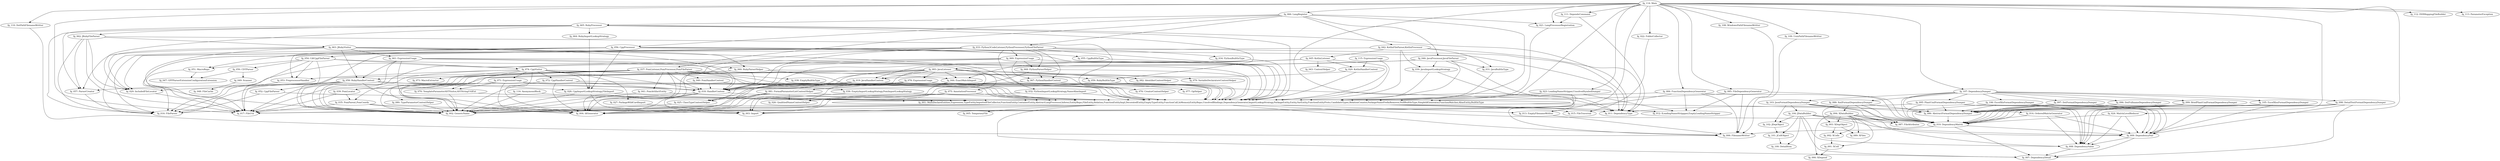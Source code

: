 digraph G { 
"fg_001: MultiDeclareEntities,Expression,TypeEntity,ImportedFileCollector,FunctionEntity,ContainerEntity,AbstractLangProcessor,Inferer,EntityRepo,FileEntity,Relation,FunctionEntityImpl,DecoratedEntity,EmptyTypeEntity,FunctionCall,InMemoryEntityRepo,UnsolvedBindings,DependencyGenerator,ImportLookupStrategy,PackageEntity,Entity,VarEntity,FunctionEntityProto,CandidateTypes,RelationCounter,PackageNamePrefixRemover,NullBuiltInType,SimpleIdGenerator,FunctionMatcher,AliasEntity,BuiltInType" -> "fg_004: IdGenerator"; 
"fg_001: MultiDeclareEntities,Expression,TypeEntity,ImportedFileCollector,FunctionEntity,ContainerEntity,AbstractLangProcessor,Inferer,EntityRepo,FileEntity,Relation,FunctionEntityImpl,DecoratedEntity,EmptyTypeEntity,FunctionCall,InMemoryEntityRepo,UnsolvedBindings,DependencyGenerator,ImportLookupStrategy,PackageEntity,Entity,VarEntity,FunctionEntityProto,CandidateTypes,RelationCounter,PackageNamePrefixRemover,NullBuiltInType,SimpleIdGenerator,FunctionMatcher,AliasEntity,BuiltInType" -> "fg_010: DependencyMatrix"; 
"fg_001: MultiDeclareEntities,Expression,TypeEntity,ImportedFileCollector,FunctionEntity,ContainerEntity,AbstractLangProcessor,Inferer,EntityRepo,FileEntity,Relation,FunctionEntityImpl,DecoratedEntity,EmptyTypeEntity,FunctionCall,InMemoryEntityRepo,UnsolvedBindings,DependencyGenerator,ImportLookupStrategy,PackageEntity,Entity,VarEntity,FunctionEntityProto,CandidateTypes,RelationCounter,PackageNamePrefixRemover,NullBuiltInType,SimpleIdGenerator,FunctionMatcher,AliasEntity,BuiltInType" -> "fg_011: DependencyType"; 
"fg_001: MultiDeclareEntities,Expression,TypeEntity,ImportedFileCollector,FunctionEntity,ContainerEntity,AbstractLangProcessor,Inferer,EntityRepo,FileEntity,Relation,FunctionEntityImpl,DecoratedEntity,EmptyTypeEntity,FunctionCall,InMemoryEntityRepo,UnsolvedBindings,DependencyGenerator,ImportLookupStrategy,PackageEntity,Entity,VarEntity,FunctionEntityProto,CandidateTypes,RelationCounter,PackageNamePrefixRemover,NullBuiltInType,SimpleIdGenerator,FunctionMatcher,AliasEntity,BuiltInType" -> "fg_016: FileParser"; 
"fg_001: MultiDeclareEntities,Expression,TypeEntity,ImportedFileCollector,FunctionEntity,ContainerEntity,AbstractLangProcessor,Inferer,EntityRepo,FileEntity,Relation,FunctionEntityImpl,DecoratedEntity,EmptyTypeEntity,FunctionCall,InMemoryEntityRepo,UnsolvedBindings,DependencyGenerator,ImportLookupStrategy,PackageEntity,Entity,VarEntity,FunctionEntityProto,CandidateTypes,RelationCounter,PackageNamePrefixRemover,NullBuiltInType,SimpleIdGenerator,FunctionMatcher,AliasEntity,BuiltInType" -> "fg_005: TemporaryFile"; 
"fg_001: MultiDeclareEntities,Expression,TypeEntity,ImportedFileCollector,FunctionEntity,ContainerEntity,AbstractLangProcessor,Inferer,EntityRepo,FileEntity,Relation,FunctionEntityImpl,DecoratedEntity,EmptyTypeEntity,FunctionCall,InMemoryEntityRepo,UnsolvedBindings,DependencyGenerator,ImportLookupStrategy,PackageEntity,Entity,VarEntity,FunctionEntityProto,CandidateTypes,RelationCounter,PackageNamePrefixRemover,NullBuiltInType,SimpleIdGenerator,FunctionMatcher,AliasEntity,BuiltInType" -> "fg_014: OrderedMatrixGenerator"; 
"fg_001: MultiDeclareEntities,Expression,TypeEntity,ImportedFileCollector,FunctionEntity,ContainerEntity,AbstractLangProcessor,Inferer,EntityRepo,FileEntity,Relation,FunctionEntityImpl,DecoratedEntity,EmptyTypeEntity,FunctionCall,InMemoryEntityRepo,UnsolvedBindings,DependencyGenerator,ImportLookupStrategy,PackageEntity,Entity,VarEntity,FunctionEntityProto,CandidateTypes,RelationCounter,PackageNamePrefixRemover,NullBuiltInType,SimpleIdGenerator,FunctionMatcher,AliasEntity,BuiltInType" -> "fg_012: ILeadingNameStrippper,EmptyLeadingNameStripper"; 
"fg_001: MultiDeclareEntities,Expression,TypeEntity,ImportedFileCollector,FunctionEntity,ContainerEntity,AbstractLangProcessor,Inferer,EntityRepo,FileEntity,Relation,FunctionEntityImpl,DecoratedEntity,EmptyTypeEntity,FunctionCall,InMemoryEntityRepo,UnsolvedBindings,DependencyGenerator,ImportLookupStrategy,PackageEntity,Entity,VarEntity,FunctionEntityProto,CandidateTypes,RelationCounter,PackageNamePrefixRemover,NullBuiltInType,SimpleIdGenerator,FunctionMatcher,AliasEntity,BuiltInType" -> "fg_002: GenericName"; 
"fg_001: MultiDeclareEntities,Expression,TypeEntity,ImportedFileCollector,FunctionEntity,ContainerEntity,AbstractLangProcessor,Inferer,EntityRepo,FileEntity,Relation,FunctionEntityImpl,DecoratedEntity,EmptyTypeEntity,FunctionCall,InMemoryEntityRepo,UnsolvedBindings,DependencyGenerator,ImportLookupStrategy,PackageEntity,Entity,VarEntity,FunctionEntityProto,CandidateTypes,RelationCounter,PackageNamePrefixRemover,NullBuiltInType,SimpleIdGenerator,FunctionMatcher,AliasEntity,BuiltInType" -> "fg_007: DependencyDetail"; 
"fg_001: MultiDeclareEntities,Expression,TypeEntity,ImportedFileCollector,FunctionEntity,ContainerEntity,AbstractLangProcessor,Inferer,EntityRepo,FileEntity,Relation,FunctionEntityImpl,DecoratedEntity,EmptyTypeEntity,FunctionCall,InMemoryEntityRepo,UnsolvedBindings,DependencyGenerator,ImportLookupStrategy,PackageEntity,Entity,VarEntity,FunctionEntityProto,CandidateTypes,RelationCounter,PackageNamePrefixRemover,NullBuiltInType,SimpleIdGenerator,FunctionMatcher,AliasEntity,BuiltInType" -> "fg_003: Import"; 
"fg_001: MultiDeclareEntities,Expression,TypeEntity,ImportedFileCollector,FunctionEntity,ContainerEntity,AbstractLangProcessor,Inferer,EntityRepo,FileEntity,Relation,FunctionEntityImpl,DecoratedEntity,EmptyTypeEntity,FunctionCall,InMemoryEntityRepo,UnsolvedBindings,DependencyGenerator,ImportLookupStrategy,PackageEntity,Entity,VarEntity,FunctionEntityProto,CandidateTypes,RelationCounter,PackageNamePrefixRemover,NullBuiltInType,SimpleIdGenerator,FunctionMatcher,AliasEntity,BuiltInType" -> "fg_013: EmptyFilenameWritter"; 
"fg_001: MultiDeclareEntities,Expression,TypeEntity,ImportedFileCollector,FunctionEntity,ContainerEntity,AbstractLangProcessor,Inferer,EntityRepo,FileEntity,Relation,FunctionEntityImpl,DecoratedEntity,EmptyTypeEntity,FunctionCall,InMemoryEntityRepo,UnsolvedBindings,DependencyGenerator,ImportLookupStrategy,PackageEntity,Entity,VarEntity,FunctionEntityProto,CandidateTypes,RelationCounter,PackageNamePrefixRemover,NullBuiltInType,SimpleIdGenerator,FunctionMatcher,AliasEntity,BuiltInType" -> "fg_015: FileTraversal"; 
"fg_001: MultiDeclareEntities,Expression,TypeEntity,ImportedFileCollector,FunctionEntity,ContainerEntity,AbstractLangProcessor,Inferer,EntityRepo,FileEntity,Relation,FunctionEntityImpl,DecoratedEntity,EmptyTypeEntity,FunctionCall,InMemoryEntityRepo,UnsolvedBindings,DependencyGenerator,ImportLookupStrategy,PackageEntity,Entity,VarEntity,FunctionEntityProto,CandidateTypes,RelationCounter,PackageNamePrefixRemover,NullBuiltInType,SimpleIdGenerator,FunctionMatcher,AliasEntity,BuiltInType" -> "fg_017: FileUtil"; 
"fg_001: MultiDeclareEntities,Expression,TypeEntity,ImportedFileCollector,FunctionEntity,ContainerEntity,AbstractLangProcessor,Inferer,EntityRepo,FileEntity,Relation,FunctionEntityImpl,DecoratedEntity,EmptyTypeEntity,FunctionCall,InMemoryEntityRepo,UnsolvedBindings,DependencyGenerator,ImportLookupStrategy,PackageEntity,Entity,VarEntity,FunctionEntityProto,CandidateTypes,RelationCounter,PackageNamePrefixRemover,NullBuiltInType,SimpleIdGenerator,FunctionMatcher,AliasEntity,BuiltInType" -> "fg_006: FilenameWritter"; 
"fg_008: DependencyValue" -> "fg_007: DependencyDetail"; 
"fg_009: DependencyPair" -> "fg_008: DependencyValue"; 
"fg_009: DependencyPair" -> "fg_007: DependencyDetail"; 
"fg_010: DependencyMatrix" -> "fg_006: FilenameWritter"; 
"fg_010: DependencyMatrix" -> "fg_009: DependencyPair"; 
"fg_010: DependencyMatrix" -> "fg_007: DependencyDetail"; 
"fg_013: EmptyFilenameWritter" -> "fg_006: FilenameWritter"; 
"fg_014: OrderedMatrixGenerator" -> "fg_010: DependencyMatrix"; 
"fg_014: OrderedMatrixGenerator" -> "fg_009: DependencyPair"; 
"fg_014: OrderedMatrixGenerator" -> "fg_008: DependencyValue"; 
"fg_018: HandlerContext" -> "fg_001: MultiDeclareEntities,Expression,TypeEntity,ImportedFileCollector,FunctionEntity,ContainerEntity,AbstractLangProcessor,Inferer,EntityRepo,FileEntity,Relation,FunctionEntityImpl,DecoratedEntity,EmptyTypeEntity,FunctionCall,InMemoryEntityRepo,UnsolvedBindings,DependencyGenerator,ImportLookupStrategy,PackageEntity,Entity,VarEntity,FunctionEntityProto,CandidateTypes,RelationCounter,PackageNamePrefixRemover,NullBuiltInType,SimpleIdGenerator,FunctionMatcher,AliasEntity,BuiltInType"; 
"fg_018: HandlerContext" -> "fg_004: IdGenerator"; 
"fg_018: HandlerContext" -> "fg_002: GenericName"; 
"fg_018: HandlerContext" -> "fg_003: Import"; 
"fg_019: JavaHandlerContext" -> "fg_001: MultiDeclareEntities,Expression,TypeEntity,ImportedFileCollector,FunctionEntity,ContainerEntity,AbstractLangProcessor,Inferer,EntityRepo,FileEntity,Relation,FunctionEntityImpl,DecoratedEntity,EmptyTypeEntity,FunctionCall,InMemoryEntityRepo,UnsolvedBindings,DependencyGenerator,ImportLookupStrategy,PackageEntity,Entity,VarEntity,FunctionEntityProto,CandidateTypes,RelationCounter,PackageNamePrefixRemover,NullBuiltInType,SimpleIdGenerator,FunctionMatcher,AliasEntity,BuiltInType"; 
"fg_019: JavaHandlerContext" -> "fg_004: IdGenerator"; 
"fg_019: JavaHandlerContext" -> "fg_018: HandlerContext"; 
"fg_020: KotlinHandlerContext" -> "fg_001: MultiDeclareEntities,Expression,TypeEntity,ImportedFileCollector,FunctionEntity,ContainerEntity,AbstractLangProcessor,Inferer,EntityRepo,FileEntity,Relation,FunctionEntityImpl,DecoratedEntity,EmptyTypeEntity,FunctionCall,InMemoryEntityRepo,UnsolvedBindings,DependencyGenerator,ImportLookupStrategy,PackageEntity,Entity,VarEntity,FunctionEntityProto,CandidateTypes,RelationCounter,PackageNamePrefixRemover,NullBuiltInType,SimpleIdGenerator,FunctionMatcher,AliasEntity,BuiltInType"; 
"fg_020: KotlinHandlerContext" -> "fg_019: JavaHandlerContext"; 
"fg_021: LangProcessorRegistration" -> "fg_001: MultiDeclareEntities,Expression,TypeEntity,ImportedFileCollector,FunctionEntity,ContainerEntity,AbstractLangProcessor,Inferer,EntityRepo,FileEntity,Relation,FunctionEntityImpl,DecoratedEntity,EmptyTypeEntity,FunctionCall,InMemoryEntityRepo,UnsolvedBindings,DependencyGenerator,ImportLookupStrategy,PackageEntity,Entity,VarEntity,FunctionEntityProto,CandidateTypes,RelationCounter,PackageNamePrefixRemover,NullBuiltInType,SimpleIdGenerator,FunctionMatcher,AliasEntity,BuiltInType"; 
"fg_022: FolderCollector" -> "fg_015: FileTraversal"; 
"fg_023: LeadingNameStripper,UnsolvedSymbolDumper" -> "fg_001: MultiDeclareEntities,Expression,TypeEntity,ImportedFileCollector,FunctionEntity,ContainerEntity,AbstractLangProcessor,Inferer,EntityRepo,FileEntity,Relation,FunctionEntityImpl,DecoratedEntity,EmptyTypeEntity,FunctionCall,InMemoryEntityRepo,UnsolvedBindings,DependencyGenerator,ImportLookupStrategy,PackageEntity,Entity,VarEntity,FunctionEntityProto,CandidateTypes,RelationCounter,PackageNamePrefixRemover,NullBuiltInType,SimpleIdGenerator,FunctionMatcher,AliasEntity,BuiltInType"; 
"fg_023: LeadingNameStripper,UnsolvedSymbolDumper" -> "fg_017: FileUtil"; 
"fg_023: LeadingNameStripper,UnsolvedSymbolDumper" -> "fg_012: ILeadingNameStrippper,EmptyLeadingNameStripper"; 
"fg_024: MatrixLevelReducer" -> "fg_010: DependencyMatrix"; 
"fg_024: MatrixLevelReducer" -> "fg_009: DependencyPair"; 
"fg_024: MatrixLevelReducer" -> "fg_008: DependencyValue"; 
"fg_025: ClassTypeContextHelper" -> "fg_002: GenericName"; 
"fg_027: PackageWildCardImport" -> "fg_003: Import"; 
"fg_028: CppImportLookupStrategy,FileImport" -> "fg_001: MultiDeclareEntities,Expression,TypeEntity,ImportedFileCollector,FunctionEntity,ContainerEntity,AbstractLangProcessor,Inferer,EntityRepo,FileEntity,Relation,FunctionEntityImpl,DecoratedEntity,EmptyTypeEntity,FunctionCall,InMemoryEntityRepo,UnsolvedBindings,DependencyGenerator,ImportLookupStrategy,PackageEntity,Entity,VarEntity,FunctionEntityProto,CandidateTypes,RelationCounter,PackageNamePrefixRemover,NullBuiltInType,SimpleIdGenerator,FunctionMatcher,AliasEntity,BuiltInType"; 
"fg_028: CppImportLookupStrategy,FileImport" -> "fg_002: GenericName"; 
"fg_028: CppImportLookupStrategy,FileImport" -> "fg_003: Import"; 
"fg_029: IncludedFileLocator" -> "fg_017: FileUtil"; 
"fg_030: JavaImportLookupStrategy" -> "fg_001: MultiDeclareEntities,Expression,TypeEntity,ImportedFileCollector,FunctionEntity,ContainerEntity,AbstractLangProcessor,Inferer,EntityRepo,FileEntity,Relation,FunctionEntityImpl,DecoratedEntity,EmptyTypeEntity,FunctionCall,InMemoryEntityRepo,UnsolvedBindings,DependencyGenerator,ImportLookupStrategy,PackageEntity,Entity,VarEntity,FunctionEntityProto,CandidateTypes,RelationCounter,PackageNamePrefixRemover,NullBuiltInType,SimpleIdGenerator,FunctionMatcher,AliasEntity,BuiltInType"; 
"fg_030: JavaImportLookupStrategy" -> "fg_003: Import"; 
"fg_031: JavaBuiltInType" -> "fg_001: MultiDeclareEntities,Expression,TypeEntity,ImportedFileCollector,FunctionEntity,ContainerEntity,AbstractLangProcessor,Inferer,EntityRepo,FileEntity,Relation,FunctionEntityImpl,DecoratedEntity,EmptyTypeEntity,FunctionCall,InMemoryEntityRepo,UnsolvedBindings,DependencyGenerator,ImportLookupStrategy,PackageEntity,Entity,VarEntity,FunctionEntityProto,CandidateTypes,RelationCounter,PackageNamePrefixRemover,NullBuiltInType,SimpleIdGenerator,FunctionMatcher,AliasEntity,BuiltInType"; 
"fg_032: PythonImportLookupStrategy,NameAliasImport" -> "fg_001: MultiDeclareEntities,Expression,TypeEntity,ImportedFileCollector,FunctionEntity,ContainerEntity,AbstractLangProcessor,Inferer,EntityRepo,FileEntity,Relation,FunctionEntityImpl,DecoratedEntity,EmptyTypeEntity,FunctionCall,InMemoryEntityRepo,UnsolvedBindings,DependencyGenerator,ImportLookupStrategy,PackageEntity,Entity,VarEntity,FunctionEntityProto,CandidateTypes,RelationCounter,PackageNamePrefixRemover,NullBuiltInType,SimpleIdGenerator,FunctionMatcher,AliasEntity,BuiltInType"; 
"fg_032: PythonImportLookupStrategy,NameAliasImport" -> "fg_003: Import"; 
"fg_033: Python3CodeListener,PythonProcessor,PythonFileParser" -> "fg_068: PythonParserHelper"; 
"fg_033: Python3CodeListener,PythonProcessor,PythonFileParser" -> "fg_004: IdGenerator"; 
"fg_033: Python3CodeListener,PythonProcessor,PythonFileParser" -> "fg_034: PythonBuiltInType"; 
"fg_033: Python3CodeListener,PythonProcessor,PythonFileParser" -> "fg_069: ExpressionUsage"; 
"fg_033: Python3CodeListener,PythonProcessor,PythonFileParser" -> "fg_011: DependencyType"; 
"fg_033: Python3CodeListener,PythonProcessor,PythonFileParser" -> "fg_029: IncludedFileLocator"; 
"fg_033: Python3CodeListener,PythonProcessor,PythonFileParser" -> "fg_016: FileParser"; 
"fg_033: Python3CodeListener,PythonProcessor,PythonFileParser" -> "fg_002: GenericName"; 
"fg_033: Python3CodeListener,PythonProcessor,PythonFileParser" -> "fg_032: PythonImportLookupStrategy,NameAliasImport"; 
"fg_033: Python3CodeListener,PythonProcessor,PythonFileParser" -> "fg_001: MultiDeclareEntities,Expression,TypeEntity,ImportedFileCollector,FunctionEntity,ContainerEntity,AbstractLangProcessor,Inferer,EntityRepo,FileEntity,Relation,FunctionEntityImpl,DecoratedEntity,EmptyTypeEntity,FunctionCall,InMemoryEntityRepo,UnsolvedBindings,DependencyGenerator,ImportLookupStrategy,PackageEntity,Entity,VarEntity,FunctionEntityProto,CandidateTypes,RelationCounter,PackageNamePrefixRemover,NullBuiltInType,SimpleIdGenerator,FunctionMatcher,AliasEntity,BuiltInType"; 
"fg_033: Python3CodeListener,PythonProcessor,PythonFileParser" -> "fg_018: HandlerContext"; 
"fg_033: Python3CodeListener,PythonProcessor,PythonFileParser" -> "fg_017: FileUtil"; 
"fg_033: Python3CodeListener,PythonProcessor,PythonFileParser" -> "fg_067: PythonHandlerContext"; 
"fg_034: PythonBuiltInType" -> "fg_001: MultiDeclareEntities,Expression,TypeEntity,ImportedFileCollector,FunctionEntity,ContainerEntity,AbstractLangProcessor,Inferer,EntityRepo,FileEntity,Relation,FunctionEntityImpl,DecoratedEntity,EmptyTypeEntity,FunctionCall,InMemoryEntityRepo,UnsolvedBindings,DependencyGenerator,ImportLookupStrategy,PackageEntity,Entity,VarEntity,FunctionEntityProto,CandidateTypes,RelationCounter,PackageNamePrefixRemover,NullBuiltInType,SimpleIdGenerator,FunctionMatcher,AliasEntity,BuiltInType"; 
"fg_035: PomParent,PomCoords" -> "fg_017: FileUtil"; 
"fg_035: PomParent,PomCoords" -> "fg_002: GenericName"; 
"fg_035: PomParent,PomCoords" -> "fg_003: Import"; 
"fg_036: EmptyImportLookupStategy,PomImportLookupStategy" -> "fg_001: MultiDeclareEntities,Expression,TypeEntity,ImportedFileCollector,FunctionEntity,ContainerEntity,AbstractLangProcessor,Inferer,EntityRepo,FileEntity,Relation,FunctionEntityImpl,DecoratedEntity,EmptyTypeEntity,FunctionCall,InMemoryEntityRepo,UnsolvedBindings,DependencyGenerator,ImportLookupStrategy,PackageEntity,Entity,VarEntity,FunctionEntityProto,CandidateTypes,RelationCounter,PackageNamePrefixRemover,NullBuiltInType,SimpleIdGenerator,FunctionMatcher,AliasEntity,BuiltInType"; 
"fg_036: EmptyImportLookupStategy,PomImportLookupStategy" -> "fg_003: Import"; 
"fg_037: PomListener,PomProcessor,PomFileParser" -> "fg_004: IdGenerator"; 
"fg_037: PomListener,PomProcessor,PomFileParser" -> "fg_011: DependencyType"; 
"fg_037: PomListener,PomProcessor,PomFileParser" -> "fg_041: PomArtifactEntity"; 
"fg_037: PomListener,PomProcessor,PomFileParser" -> "fg_016: FileParser"; 
"fg_037: PomListener,PomProcessor,PomFileParser" -> "fg_035: PomParent,PomCoords"; 
"fg_037: PomListener,PomProcessor,PomFileParser" -> "fg_039: PomLocator"; 
"fg_037: PomListener,PomProcessor,PomFileParser" -> "fg_002: GenericName"; 
"fg_037: PomListener,PomProcessor,PomFileParser" -> "fg_001: MultiDeclareEntities,Expression,TypeEntity,ImportedFileCollector,FunctionEntity,ContainerEntity,AbstractLangProcessor,Inferer,EntityRepo,FileEntity,Relation,FunctionEntityImpl,DecoratedEntity,EmptyTypeEntity,FunctionCall,InMemoryEntityRepo,UnsolvedBindings,DependencyGenerator,ImportLookupStrategy,PackageEntity,Entity,VarEntity,FunctionEntityProto,CandidateTypes,RelationCounter,PackageNamePrefixRemover,NullBuiltInType,SimpleIdGenerator,FunctionMatcher,AliasEntity,BuiltInType"; 
"fg_037: PomListener,PomProcessor,PomFileParser" -> "fg_040: PomHandlerContext"; 
"fg_037: PomListener,PomProcessor,PomFileParser" -> "fg_018: HandlerContext"; 
"fg_037: PomListener,PomProcessor,PomFileParser" -> "fg_017: FileUtil"; 
"fg_037: PomListener,PomProcessor,PomFileParser" -> "fg_038: EmptyBuiltInType"; 
"fg_037: PomListener,PomProcessor,PomFileParser" -> "fg_036: EmptyImportLookupStategy,PomImportLookupStategy"; 
"fg_038: EmptyBuiltInType" -> "fg_001: MultiDeclareEntities,Expression,TypeEntity,ImportedFileCollector,FunctionEntity,ContainerEntity,AbstractLangProcessor,Inferer,EntityRepo,FileEntity,Relation,FunctionEntityImpl,DecoratedEntity,EmptyTypeEntity,FunctionCall,InMemoryEntityRepo,UnsolvedBindings,DependencyGenerator,ImportLookupStrategy,PackageEntity,Entity,VarEntity,FunctionEntityProto,CandidateTypes,RelationCounter,PackageNamePrefixRemover,NullBuiltInType,SimpleIdGenerator,FunctionMatcher,AliasEntity,BuiltInType"; 
"fg_039: PomLocator" -> "fg_017: FileUtil"; 
"fg_039: PomLocator" -> "fg_035: PomParent,PomCoords"; 
"fg_040: PomHandlerContext" -> "fg_001: MultiDeclareEntities,Expression,TypeEntity,ImportedFileCollector,FunctionEntity,ContainerEntity,AbstractLangProcessor,Inferer,EntityRepo,FileEntity,Relation,FunctionEntityImpl,DecoratedEntity,EmptyTypeEntity,FunctionCall,InMemoryEntityRepo,UnsolvedBindings,DependencyGenerator,ImportLookupStrategy,PackageEntity,Entity,VarEntity,FunctionEntityProto,CandidateTypes,RelationCounter,PackageNamePrefixRemover,NullBuiltInType,SimpleIdGenerator,FunctionMatcher,AliasEntity,BuiltInType"; 
"fg_040: PomHandlerContext" -> "fg_018: HandlerContext"; 
"fg_041: PomArtifactEntity" -> "fg_001: MultiDeclareEntities,Expression,TypeEntity,ImportedFileCollector,FunctionEntity,ContainerEntity,AbstractLangProcessor,Inferer,EntityRepo,FileEntity,Relation,FunctionEntityImpl,DecoratedEntity,EmptyTypeEntity,FunctionCall,InMemoryEntityRepo,UnsolvedBindings,DependencyGenerator,ImportLookupStrategy,PackageEntity,Entity,VarEntity,FunctionEntityProto,CandidateTypes,RelationCounter,PackageNamePrefixRemover,NullBuiltInType,SimpleIdGenerator,FunctionMatcher,AliasEntity,BuiltInType"; 
"fg_041: PomArtifactEntity" -> "fg_002: GenericName"; 
"fg_042: KotlinFileParser,KotlinProcessor" -> "fg_001: MultiDeclareEntities,Expression,TypeEntity,ImportedFileCollector,FunctionEntity,ContainerEntity,AbstractLangProcessor,Inferer,EntityRepo,FileEntity,Relation,FunctionEntityImpl,DecoratedEntity,EmptyTypeEntity,FunctionCall,InMemoryEntityRepo,UnsolvedBindings,DependencyGenerator,ImportLookupStrategy,PackageEntity,Entity,VarEntity,FunctionEntityProto,CandidateTypes,RelationCounter,PackageNamePrefixRemover,NullBuiltInType,SimpleIdGenerator,FunctionMatcher,AliasEntity,BuiltInType"; 
"fg_042: KotlinFileParser,KotlinProcessor" -> "fg_030: JavaImportLookupStrategy"; 
"fg_042: KotlinFileParser,KotlinProcessor" -> "fg_011: DependencyType"; 
"fg_042: KotlinFileParser,KotlinProcessor" -> "fg_045: KotlinListener"; 
"fg_042: KotlinFileParser,KotlinProcessor" -> "fg_016: FileParser"; 
"fg_042: KotlinFileParser,KotlinProcessor" -> "fg_031: JavaBuiltInType"; 
"fg_044: ExactMatchImport" -> "fg_003: Import"; 
"fg_045: KotlinListener" -> "fg_043: ContextHelper"; 
"fg_045: KotlinListener" -> "fg_001: MultiDeclareEntities,Expression,TypeEntity,ImportedFileCollector,FunctionEntity,ContainerEntity,AbstractLangProcessor,Inferer,EntityRepo,FileEntity,Relation,FunctionEntityImpl,DecoratedEntity,EmptyTypeEntity,FunctionCall,InMemoryEntityRepo,UnsolvedBindings,DependencyGenerator,ImportLookupStrategy,PackageEntity,Entity,VarEntity,FunctionEntityProto,CandidateTypes,RelationCounter,PackageNamePrefixRemover,NullBuiltInType,SimpleIdGenerator,FunctionMatcher,AliasEntity,BuiltInType"; 
"fg_045: KotlinListener" -> "fg_044: ExactMatchImport"; 
"fg_045: KotlinListener" -> "fg_018: HandlerContext"; 
"fg_045: KotlinListener" -> "fg_019: JavaHandlerContext"; 
"fg_045: KotlinListener" -> "fg_020: KotlinHandlerContext"; 
"fg_046: JavaProcessor,JavaFileParser" -> "fg_001: MultiDeclareEntities,Expression,TypeEntity,ImportedFileCollector,FunctionEntity,ContainerEntity,AbstractLangProcessor,Inferer,EntityRepo,FileEntity,Relation,FunctionEntityImpl,DecoratedEntity,EmptyTypeEntity,FunctionCall,InMemoryEntityRepo,UnsolvedBindings,DependencyGenerator,ImportLookupStrategy,PackageEntity,Entity,VarEntity,FunctionEntityProto,CandidateTypes,RelationCounter,PackageNamePrefixRemover,NullBuiltInType,SimpleIdGenerator,FunctionMatcher,AliasEntity,BuiltInType"; 
"fg_046: JavaProcessor,JavaFileParser" -> "fg_030: JavaImportLookupStrategy"; 
"fg_046: JavaProcessor,JavaFileParser" -> "fg_011: DependencyType"; 
"fg_046: JavaProcessor,JavaFileParser" -> "fg_016: FileParser"; 
"fg_046: JavaProcessor,JavaFileParser" -> "fg_083: JavaListener"; 
"fg_046: JavaProcessor,JavaFileParser" -> "fg_031: JavaBuiltInType"; 
"fg_049: Scanner" -> "fg_048: FileCache"; 
"fg_050: CDTParser" -> "fg_049: Scanner"; 
"fg_050: CDTParser" -> "fg_047: GPPParserExtensionConfigurationExtension"; 
"fg_051: MacroRepo" -> "fg_047: GPPParserExtensionConfigurationExtension"; 
"fg_051: MacroRepo" -> "fg_017: FileUtil"; 
"fg_052: CppFileParser" -> "fg_001: MultiDeclareEntities,Expression,TypeEntity,ImportedFileCollector,FunctionEntity,ContainerEntity,AbstractLangProcessor,Inferer,EntityRepo,FileEntity,Relation,FunctionEntityImpl,DecoratedEntity,EmptyTypeEntity,FunctionCall,InMemoryEntityRepo,UnsolvedBindings,DependencyGenerator,ImportLookupStrategy,PackageEntity,Entity,VarEntity,FunctionEntityProto,CandidateTypes,RelationCounter,PackageNamePrefixRemover,NullBuiltInType,SimpleIdGenerator,FunctionMatcher,AliasEntity,BuiltInType"; 
"fg_052: CppFileParser" -> "fg_016: FileParser"; 
"fg_053: PreprocessorHandler" -> "fg_017: FileUtil"; 
"fg_054: CdtCppFileParser" -> "fg_051: MacroRepo"; 
"fg_054: CdtCppFileParser" -> "fg_001: MultiDeclareEntities,Expression,TypeEntity,ImportedFileCollector,FunctionEntity,ContainerEntity,AbstractLangProcessor,Inferer,EntityRepo,FileEntity,Relation,FunctionEntityImpl,DecoratedEntity,EmptyTypeEntity,FunctionCall,InMemoryEntityRepo,UnsolvedBindings,DependencyGenerator,ImportLookupStrategy,PackageEntity,Entity,VarEntity,FunctionEntityProto,CandidateTypes,RelationCounter,PackageNamePrefixRemover,NullBuiltInType,SimpleIdGenerator,FunctionMatcher,AliasEntity,BuiltInType"; 
"fg_054: CdtCppFileParser" -> "fg_053: PreprocessorHandler"; 
"fg_054: CdtCppFileParser" -> "fg_017: FileUtil"; 
"fg_054: CdtCppFileParser" -> "fg_074: CppVisitor"; 
"fg_054: CdtCppFileParser" -> "fg_052: CppFileParser"; 
"fg_054: CdtCppFileParser" -> "fg_050: CDTParser"; 
"fg_055: CppBuiltInType" -> "fg_001: MultiDeclareEntities,Expression,TypeEntity,ImportedFileCollector,FunctionEntity,ContainerEntity,AbstractLangProcessor,Inferer,EntityRepo,FileEntity,Relation,FunctionEntityImpl,DecoratedEntity,EmptyTypeEntity,FunctionCall,InMemoryEntityRepo,UnsolvedBindings,DependencyGenerator,ImportLookupStrategy,PackageEntity,Entity,VarEntity,FunctionEntityProto,CandidateTypes,RelationCounter,PackageNamePrefixRemover,NullBuiltInType,SimpleIdGenerator,FunctionMatcher,AliasEntity,BuiltInType"; 
"fg_056: CppProcessor" -> "fg_001: MultiDeclareEntities,Expression,TypeEntity,ImportedFileCollector,FunctionEntity,ContainerEntity,AbstractLangProcessor,Inferer,EntityRepo,FileEntity,Relation,FunctionEntityImpl,DecoratedEntity,EmptyTypeEntity,FunctionCall,InMemoryEntityRepo,UnsolvedBindings,DependencyGenerator,ImportLookupStrategy,PackageEntity,Entity,VarEntity,FunctionEntityProto,CandidateTypes,RelationCounter,PackageNamePrefixRemover,NullBuiltInType,SimpleIdGenerator,FunctionMatcher,AliasEntity,BuiltInType"; 
"fg_056: CppProcessor" -> "fg_051: MacroRepo"; 
"fg_056: CppProcessor" -> "fg_053: PreprocessorHandler"; 
"fg_056: CppProcessor" -> "fg_011: DependencyType"; 
"fg_056: CppProcessor" -> "fg_016: FileParser"; 
"fg_056: CppProcessor" -> "fg_028: CppImportLookupStrategy,FileImport"; 
"fg_056: CppProcessor" -> "fg_055: CppBuiltInType"; 
"fg_056: CppProcessor" -> "fg_054: CdtCppFileParser"; 
"fg_057: ParserCreator" -> "fg_016: FileParser"; 
"fg_058: RubyHandlerContext" -> "fg_001: MultiDeclareEntities,Expression,TypeEntity,ImportedFileCollector,FunctionEntity,ContainerEntity,AbstractLangProcessor,Inferer,EntityRepo,FileEntity,Relation,FunctionEntityImpl,DecoratedEntity,EmptyTypeEntity,FunctionCall,InMemoryEntityRepo,UnsolvedBindings,DependencyGenerator,ImportLookupStrategy,PackageEntity,Entity,VarEntity,FunctionEntityProto,CandidateTypes,RelationCounter,PackageNamePrefixRemover,NullBuiltInType,SimpleIdGenerator,FunctionMatcher,AliasEntity,BuiltInType"; 
"fg_058: RubyHandlerContext" -> "fg_057: ParserCreator"; 
"fg_058: RubyHandlerContext" -> "fg_004: IdGenerator"; 
"fg_058: RubyHandlerContext" -> "fg_018: HandlerContext"; 
"fg_058: RubyHandlerContext" -> "fg_017: FileUtil"; 
"fg_058: RubyHandlerContext" -> "fg_029: IncludedFileLocator"; 
"fg_058: RubyHandlerContext" -> "fg_016: FileParser"; 
"fg_058: RubyHandlerContext" -> "fg_028: CppImportLookupStrategy,FileImport"; 
"fg_058: RubyHandlerContext" -> "fg_002: GenericName"; 
"fg_059: RubyBuiltInType" -> "fg_001: MultiDeclareEntities,Expression,TypeEntity,ImportedFileCollector,FunctionEntity,ContainerEntity,AbstractLangProcessor,Inferer,EntityRepo,FileEntity,Relation,FunctionEntityImpl,DecoratedEntity,EmptyTypeEntity,FunctionCall,InMemoryEntityRepo,UnsolvedBindings,DependencyGenerator,ImportLookupStrategy,PackageEntity,Entity,VarEntity,FunctionEntityProto,CandidateTypes,RelationCounter,PackageNamePrefixRemover,NullBuiltInType,SimpleIdGenerator,FunctionMatcher,AliasEntity,BuiltInType"; 
"fg_060: RubyParserHelper" -> "fg_001: MultiDeclareEntities,Expression,TypeEntity,ImportedFileCollector,FunctionEntity,ContainerEntity,AbstractLangProcessor,Inferer,EntityRepo,FileEntity,Relation,FunctionEntityImpl,DecoratedEntity,EmptyTypeEntity,FunctionCall,InMemoryEntityRepo,UnsolvedBindings,DependencyGenerator,ImportLookupStrategy,PackageEntity,Entity,VarEntity,FunctionEntityProto,CandidateTypes,RelationCounter,PackageNamePrefixRemover,NullBuiltInType,SimpleIdGenerator,FunctionMatcher,AliasEntity,BuiltInType"; 
"fg_060: RubyParserHelper" -> "fg_018: HandlerContext"; 
"fg_060: RubyParserHelper" -> "fg_058: RubyHandlerContext"; 
"fg_060: RubyParserHelper" -> "fg_059: RubyBuiltInType"; 
"fg_061: ExpressionUsage" -> "fg_001: MultiDeclareEntities,Expression,TypeEntity,ImportedFileCollector,FunctionEntity,ContainerEntity,AbstractLangProcessor,Inferer,EntityRepo,FileEntity,Relation,FunctionEntityImpl,DecoratedEntity,EmptyTypeEntity,FunctionCall,InMemoryEntityRepo,UnsolvedBindings,DependencyGenerator,ImportLookupStrategy,PackageEntity,Entity,VarEntity,FunctionEntityProto,CandidateTypes,RelationCounter,PackageNamePrefixRemover,NullBuiltInType,SimpleIdGenerator,FunctionMatcher,AliasEntity,BuiltInType"; 
"fg_061: ExpressionUsage" -> "fg_004: IdGenerator"; 
"fg_061: ExpressionUsage" -> "fg_060: RubyParserHelper"; 
"fg_061: ExpressionUsage" -> "fg_018: HandlerContext"; 
"fg_061: ExpressionUsage" -> "fg_058: RubyHandlerContext"; 
"fg_061: ExpressionUsage" -> "fg_002: GenericName"; 
"fg_062: JRubyFileParser" -> "fg_001: MultiDeclareEntities,Expression,TypeEntity,ImportedFileCollector,FunctionEntity,ContainerEntity,AbstractLangProcessor,Inferer,EntityRepo,FileEntity,Relation,FunctionEntityImpl,DecoratedEntity,EmptyTypeEntity,FunctionCall,InMemoryEntityRepo,UnsolvedBindings,DependencyGenerator,ImportLookupStrategy,PackageEntity,Entity,VarEntity,FunctionEntityProto,CandidateTypes,RelationCounter,PackageNamePrefixRemover,NullBuiltInType,SimpleIdGenerator,FunctionMatcher,AliasEntity,BuiltInType"; 
"fg_062: JRubyFileParser" -> "fg_057: ParserCreator"; 
"fg_062: JRubyFileParser" -> "fg_017: FileUtil"; 
"fg_062: JRubyFileParser" -> "fg_029: IncludedFileLocator"; 
"fg_062: JRubyFileParser" -> "fg_016: FileParser"; 
"fg_062: JRubyFileParser" -> "fg_063: JRubyVisitor"; 
"fg_063: JRubyVisitor" -> "fg_001: MultiDeclareEntities,Expression,TypeEntity,ImportedFileCollector,FunctionEntity,ContainerEntity,AbstractLangProcessor,Inferer,EntityRepo,FileEntity,Relation,FunctionEntityImpl,DecoratedEntity,EmptyTypeEntity,FunctionCall,InMemoryEntityRepo,UnsolvedBindings,DependencyGenerator,ImportLookupStrategy,PackageEntity,Entity,VarEntity,FunctionEntityProto,CandidateTypes,RelationCounter,PackageNamePrefixRemover,NullBuiltInType,SimpleIdGenerator,FunctionMatcher,AliasEntity,BuiltInType"; 
"fg_063: JRubyVisitor" -> "fg_057: ParserCreator"; 
"fg_063: JRubyVisitor" -> "fg_060: RubyParserHelper"; 
"fg_063: JRubyVisitor" -> "fg_061: ExpressionUsage"; 
"fg_063: JRubyVisitor" -> "fg_018: HandlerContext"; 
"fg_063: JRubyVisitor" -> "fg_029: IncludedFileLocator"; 
"fg_063: JRubyVisitor" -> "fg_058: RubyHandlerContext"; 
"fg_063: JRubyVisitor" -> "fg_002: GenericName"; 
"fg_064: RubyImportLookupStrategy" -> "fg_028: CppImportLookupStrategy,FileImport"; 
"fg_065: RubyProcessor" -> "fg_001: MultiDeclareEntities,Expression,TypeEntity,ImportedFileCollector,FunctionEntity,ContainerEntity,AbstractLangProcessor,Inferer,EntityRepo,FileEntity,Relation,FunctionEntityImpl,DecoratedEntity,EmptyTypeEntity,FunctionCall,InMemoryEntityRepo,UnsolvedBindings,DependencyGenerator,ImportLookupStrategy,PackageEntity,Entity,VarEntity,FunctionEntityProto,CandidateTypes,RelationCounter,PackageNamePrefixRemover,NullBuiltInType,SimpleIdGenerator,FunctionMatcher,AliasEntity,BuiltInType"; 
"fg_065: RubyProcessor" -> "fg_057: ParserCreator"; 
"fg_065: RubyProcessor" -> "fg_062: JRubyFileParser"; 
"fg_065: RubyProcessor" -> "fg_011: DependencyType"; 
"fg_065: RubyProcessor" -> "fg_029: IncludedFileLocator"; 
"fg_065: RubyProcessor" -> "fg_016: FileParser"; 
"fg_065: RubyProcessor" -> "fg_064: RubyImportLookupStrategy"; 
"fg_065: RubyProcessor" -> "fg_059: RubyBuiltInType"; 
"fg_066: LangRegister" -> "fg_001: MultiDeclareEntities,Expression,TypeEntity,ImportedFileCollector,FunctionEntity,ContainerEntity,AbstractLangProcessor,Inferer,EntityRepo,FileEntity,Relation,FunctionEntityImpl,DecoratedEntity,EmptyTypeEntity,FunctionCall,InMemoryEntityRepo,UnsolvedBindings,DependencyGenerator,ImportLookupStrategy,PackageEntity,Entity,VarEntity,FunctionEntityProto,CandidateTypes,RelationCounter,PackageNamePrefixRemover,NullBuiltInType,SimpleIdGenerator,FunctionMatcher,AliasEntity,BuiltInType"; 
"fg_066: LangRegister" -> "fg_046: JavaProcessor,JavaFileParser"; 
"fg_066: LangRegister" -> "fg_021: LangProcessorRegistration"; 
"fg_066: LangRegister" -> "fg_033: Python3CodeListener,PythonProcessor,PythonFileParser"; 
"fg_066: LangRegister" -> "fg_056: CppProcessor"; 
"fg_066: LangRegister" -> "fg_042: KotlinFileParser,KotlinProcessor"; 
"fg_066: LangRegister" -> "fg_065: RubyProcessor"; 
"fg_066: LangRegister" -> "fg_037: PomListener,PomProcessor,PomFileParser"; 
"fg_067: PythonHandlerContext" -> "fg_001: MultiDeclareEntities,Expression,TypeEntity,ImportedFileCollector,FunctionEntity,ContainerEntity,AbstractLangProcessor,Inferer,EntityRepo,FileEntity,Relation,FunctionEntityImpl,DecoratedEntity,EmptyTypeEntity,FunctionCall,InMemoryEntityRepo,UnsolvedBindings,DependencyGenerator,ImportLookupStrategy,PackageEntity,Entity,VarEntity,FunctionEntityProto,CandidateTypes,RelationCounter,PackageNamePrefixRemover,NullBuiltInType,SimpleIdGenerator,FunctionMatcher,AliasEntity,BuiltInType"; 
"fg_067: PythonHandlerContext" -> "fg_018: HandlerContext"; 
"fg_068: PythonParserHelper" -> "fg_001: MultiDeclareEntities,Expression,TypeEntity,ImportedFileCollector,FunctionEntity,ContainerEntity,AbstractLangProcessor,Inferer,EntityRepo,FileEntity,Relation,FunctionEntityImpl,DecoratedEntity,EmptyTypeEntity,FunctionCall,InMemoryEntityRepo,UnsolvedBindings,DependencyGenerator,ImportLookupStrategy,PackageEntity,Entity,VarEntity,FunctionEntityProto,CandidateTypes,RelationCounter,PackageNamePrefixRemover,NullBuiltInType,SimpleIdGenerator,FunctionMatcher,AliasEntity,BuiltInType"; 
"fg_068: PythonParserHelper" -> "fg_018: HandlerContext"; 
"fg_068: PythonParserHelper" -> "fg_067: PythonHandlerContext"; 
"fg_069: ExpressionUsage" -> "fg_001: MultiDeclareEntities,Expression,TypeEntity,ImportedFileCollector,FunctionEntity,ContainerEntity,AbstractLangProcessor,Inferer,EntityRepo,FileEntity,Relation,FunctionEntityImpl,DecoratedEntity,EmptyTypeEntity,FunctionCall,InMemoryEntityRepo,UnsolvedBindings,DependencyGenerator,ImportLookupStrategy,PackageEntity,Entity,VarEntity,FunctionEntityProto,CandidateTypes,RelationCounter,PackageNamePrefixRemover,NullBuiltInType,SimpleIdGenerator,FunctionMatcher,AliasEntity,BuiltInType"; 
"fg_069: ExpressionUsage" -> "fg_068: PythonParserHelper"; 
"fg_069: ExpressionUsage" -> "fg_004: IdGenerator"; 
"fg_069: ExpressionUsage" -> "fg_018: HandlerContext"; 
"fg_069: ExpressionUsage" -> "fg_002: GenericName"; 
"fg_069: ExpressionUsage" -> "fg_067: PythonHandlerContext"; 
"fg_070: TemplateParameterASTVisitor,ASTStringUtilExt" -> "fg_001: MultiDeclareEntities,Expression,TypeEntity,ImportedFileCollector,FunctionEntity,ContainerEntity,AbstractLangProcessor,Inferer,EntityRepo,FileEntity,Relation,FunctionEntityImpl,DecoratedEntity,EmptyTypeEntity,FunctionCall,InMemoryEntityRepo,UnsolvedBindings,DependencyGenerator,ImportLookupStrategy,PackageEntity,Entity,VarEntity,FunctionEntityProto,CandidateTypes,RelationCounter,PackageNamePrefixRemover,NullBuiltInType,SimpleIdGenerator,FunctionMatcher,AliasEntity,BuiltInType"; 
"fg_070: TemplateParameterASTVisitor,ASTStringUtilExt" -> "fg_002: GenericName"; 
"fg_071: ExpressionUsage" -> "fg_001: MultiDeclareEntities,Expression,TypeEntity,ImportedFileCollector,FunctionEntity,ContainerEntity,AbstractLangProcessor,Inferer,EntityRepo,FileEntity,Relation,FunctionEntityImpl,DecoratedEntity,EmptyTypeEntity,FunctionCall,InMemoryEntityRepo,UnsolvedBindings,DependencyGenerator,ImportLookupStrategy,PackageEntity,Entity,VarEntity,FunctionEntityProto,CandidateTypes,RelationCounter,PackageNamePrefixRemover,NullBuiltInType,SimpleIdGenerator,FunctionMatcher,AliasEntity,BuiltInType"; 
"fg_071: ExpressionUsage" -> "fg_004: IdGenerator"; 
"fg_071: ExpressionUsage" -> "fg_018: HandlerContext"; 
"fg_071: ExpressionUsage" -> "fg_070: TemplateParameterASTVisitor,ASTStringUtilExt"; 
"fg_071: ExpressionUsage" -> "fg_002: GenericName"; 
"fg_072: CppHandlerContext" -> "fg_001: MultiDeclareEntities,Expression,TypeEntity,ImportedFileCollector,FunctionEntity,ContainerEntity,AbstractLangProcessor,Inferer,EntityRepo,FileEntity,Relation,FunctionEntityImpl,DecoratedEntity,EmptyTypeEntity,FunctionCall,InMemoryEntityRepo,UnsolvedBindings,DependencyGenerator,ImportLookupStrategy,PackageEntity,Entity,VarEntity,FunctionEntityProto,CandidateTypes,RelationCounter,PackageNamePrefixRemover,NullBuiltInType,SimpleIdGenerator,FunctionMatcher,AliasEntity,BuiltInType"; 
"fg_072: CppHandlerContext" -> "fg_004: IdGenerator"; 
"fg_072: CppHandlerContext" -> "fg_018: HandlerContext"; 
"fg_072: CppHandlerContext" -> "fg_002: GenericName"; 
"fg_074: CppVisitor" -> "fg_001: MultiDeclareEntities,Expression,TypeEntity,ImportedFileCollector,FunctionEntity,ContainerEntity,AbstractLangProcessor,Inferer,EntityRepo,FileEntity,Relation,FunctionEntityImpl,DecoratedEntity,EmptyTypeEntity,FunctionCall,InMemoryEntityRepo,UnsolvedBindings,DependencyGenerator,ImportLookupStrategy,PackageEntity,Entity,VarEntity,FunctionEntityProto,CandidateTypes,RelationCounter,PackageNamePrefixRemover,NullBuiltInType,SimpleIdGenerator,FunctionMatcher,AliasEntity,BuiltInType"; 
"fg_074: CppVisitor" -> "fg_004: IdGenerator"; 
"fg_074: CppVisitor" -> "fg_053: PreprocessorHandler"; 
"fg_074: CppVisitor" -> "fg_044: ExactMatchImport"; 
"fg_074: CppVisitor" -> "fg_027: PackageWildCardImport"; 
"fg_074: CppVisitor" -> "fg_070: TemplateParameterASTVisitor,ASTStringUtilExt"; 
"fg_074: CppVisitor" -> "fg_071: ExpressionUsage"; 
"fg_074: CppVisitor" -> "fg_018: HandlerContext"; 
"fg_074: CppVisitor" -> "fg_028: CppImportLookupStrategy,FileImport"; 
"fg_074: CppVisitor" -> "fg_073: MacroExtractor"; 
"fg_074: CppVisitor" -> "fg_002: GenericName"; 
"fg_074: CppVisitor" -> "fg_072: CppHandlerContext"; 
"fg_075: AnnotationProcessor" -> "fg_001: MultiDeclareEntities,Expression,TypeEntity,ImportedFileCollector,FunctionEntity,ContainerEntity,AbstractLangProcessor,Inferer,EntityRepo,FileEntity,Relation,FunctionEntityImpl,DecoratedEntity,EmptyTypeEntity,FunctionCall,InMemoryEntityRepo,UnsolvedBindings,DependencyGenerator,ImportLookupStrategy,PackageEntity,Entity,VarEntity,FunctionEntityProto,CandidateTypes,RelationCounter,PackageNamePrefixRemover,NullBuiltInType,SimpleIdGenerator,FunctionMatcher,AliasEntity,BuiltInType"; 
"fg_075: AnnotationProcessor" -> "fg_026: QualitiedNameContextHelper"; 
"fg_075: AnnotationProcessor" -> "fg_002: GenericName"; 
"fg_078: ExpressionUsage" -> "fg_001: MultiDeclareEntities,Expression,TypeEntity,ImportedFileCollector,FunctionEntity,ContainerEntity,AbstractLangProcessor,Inferer,EntityRepo,FileEntity,Relation,FunctionEntityImpl,DecoratedEntity,EmptyTypeEntity,FunctionCall,InMemoryEntityRepo,UnsolvedBindings,DependencyGenerator,ImportLookupStrategy,PackageEntity,Entity,VarEntity,FunctionEntityProto,CandidateTypes,RelationCounter,PackageNamePrefixRemover,NullBuiltInType,SimpleIdGenerator,FunctionMatcher,AliasEntity,BuiltInType"; 
"fg_078: ExpressionUsage" -> "fg_004: IdGenerator"; 
"fg_078: ExpressionUsage" -> "fg_077: OpHelper"; 
"fg_078: ExpressionUsage" -> "fg_025: ClassTypeContextHelper"; 
"fg_078: ExpressionUsage" -> "fg_018: HandlerContext"; 
"fg_078: ExpressionUsage" -> "fg_076: CreatorContextHelper"; 
"fg_078: ExpressionUsage" -> "fg_002: GenericName"; 
"fg_080: TypeParameterContextHelper" -> "fg_002: GenericName"; 
"fg_081: FormalParameterListContextHelper" -> "fg_001: MultiDeclareEntities,Expression,TypeEntity,ImportedFileCollector,FunctionEntity,ContainerEntity,AbstractLangProcessor,Inferer,EntityRepo,FileEntity,Relation,FunctionEntityImpl,DecoratedEntity,EmptyTypeEntity,FunctionCall,InMemoryEntityRepo,UnsolvedBindings,DependencyGenerator,ImportLookupStrategy,PackageEntity,Entity,VarEntity,FunctionEntityProto,CandidateTypes,RelationCounter,PackageNamePrefixRemover,NullBuiltInType,SimpleIdGenerator,FunctionMatcher,AliasEntity,BuiltInType"; 
"fg_081: FormalParameterListContextHelper" -> "fg_004: IdGenerator"; 
"fg_081: FormalParameterListContextHelper" -> "fg_025: ClassTypeContextHelper"; 
"fg_081: FormalParameterListContextHelper" -> "fg_026: QualitiedNameContextHelper"; 
"fg_081: FormalParameterListContextHelper" -> "fg_002: GenericName"; 
"fg_083: JavaListener" -> "fg_025: ClassTypeContextHelper"; 
"fg_083: JavaListener" -> "fg_082: IdentifierContextHelper"; 
"fg_083: JavaListener" -> "fg_019: JavaHandlerContext"; 
"fg_083: JavaListener" -> "fg_081: FormalParameterListContextHelper"; 
"fg_083: JavaListener" -> "fg_080: TypeParameterContextHelper"; 
"fg_083: JavaListener" -> "fg_002: GenericName"; 
"fg_083: JavaListener" -> "fg_079: VariableDeclaratorsContextHelper"; 
"fg_083: JavaListener" -> "fg_001: MultiDeclareEntities,Expression,TypeEntity,ImportedFileCollector,FunctionEntity,ContainerEntity,AbstractLangProcessor,Inferer,EntityRepo,FileEntity,Relation,FunctionEntityImpl,DecoratedEntity,EmptyTypeEntity,FunctionCall,InMemoryEntityRepo,UnsolvedBindings,DependencyGenerator,ImportLookupStrategy,PackageEntity,Entity,VarEntity,FunctionEntityProto,CandidateTypes,RelationCounter,PackageNamePrefixRemover,NullBuiltInType,SimpleIdGenerator,FunctionMatcher,AliasEntity,BuiltInType"; 
"fg_083: JavaListener" -> "fg_044: ExactMatchImport"; 
"fg_083: JavaListener" -> "fg_078: ExpressionUsage"; 
"fg_083: JavaListener" -> "fg_018: HandlerContext"; 
"fg_083: JavaListener" -> "fg_026: QualitiedNameContextHelper"; 
"fg_083: JavaListener" -> "fg_075: AnnotationProcessor"; 
"fg_084: FunctionDependencyGenerator" -> "fg_001: MultiDeclareEntities,Expression,TypeEntity,ImportedFileCollector,FunctionEntity,ContainerEntity,AbstractLangProcessor,Inferer,EntityRepo,FileEntity,Relation,FunctionEntityImpl,DecoratedEntity,EmptyTypeEntity,FunctionCall,InMemoryEntityRepo,UnsolvedBindings,DependencyGenerator,ImportLookupStrategy,PackageEntity,Entity,VarEntity,FunctionEntityProto,CandidateTypes,RelationCounter,PackageNamePrefixRemover,NullBuiltInType,SimpleIdGenerator,FunctionMatcher,AliasEntity,BuiltInType"; 
"fg_084: FunctionDependencyGenerator" -> "fg_010: DependencyMatrix"; 
"fg_084: FunctionDependencyGenerator" -> "fg_006: FilenameWritter"; 
"fg_084: FunctionDependencyGenerator" -> "fg_012: ILeadingNameStrippper,EmptyLeadingNameStripper"; 
"fg_084: FunctionDependencyGenerator" -> "fg_002: GenericName"; 
"fg_085: FileDependencyGenerator" -> "fg_001: MultiDeclareEntities,Expression,TypeEntity,ImportedFileCollector,FunctionEntity,ContainerEntity,AbstractLangProcessor,Inferer,EntityRepo,FileEntity,Relation,FunctionEntityImpl,DecoratedEntity,EmptyTypeEntity,FunctionCall,InMemoryEntityRepo,UnsolvedBindings,DependencyGenerator,ImportLookupStrategy,PackageEntity,Entity,VarEntity,FunctionEntityProto,CandidateTypes,RelationCounter,PackageNamePrefixRemover,NullBuiltInType,SimpleIdGenerator,FunctionMatcher,AliasEntity,BuiltInType"; 
"fg_085: FileDependencyGenerator" -> "fg_010: DependencyMatrix"; 
"fg_085: FileDependencyGenerator" -> "fg_006: FilenameWritter"; 
"fg_085: FileDependencyGenerator" -> "fg_012: ILeadingNameStrippper,EmptyLeadingNameStripper"; 
"fg_086: AbstractFormatDependencyDumper" -> "fg_010: DependencyMatrix"; 
"fg_088: XmlFormatDependencyDumper" -> "fg_010: DependencyMatrix"; 
"fg_088: XmlFormatDependencyDumper" -> "fg_087: FileAttributes"; 
"fg_088: XmlFormatDependencyDumper" -> "fg_093: XDepObject"; 
"fg_088: XmlFormatDependencyDumper" -> "fg_086: AbstractFormatDependencyDumper"; 
"fg_088: XmlFormatDependencyDumper" -> "fg_094: XDataBuilder"; 
"fg_091: XCell" -> "fg_090: XDepend"; 
"fg_092: XCells" -> "fg_091: XCell"; 
"fg_093: XDepObject" -> "fg_089: XFiles"; 
"fg_093: XDepObject" -> "fg_092: XCells"; 
"fg_094: XDataBuilder" -> "fg_010: DependencyMatrix"; 
"fg_094: XDataBuilder" -> "fg_087: FileAttributes"; 
"fg_094: XDataBuilder" -> "fg_089: XFiles"; 
"fg_094: XDataBuilder" -> "fg_093: XDepObject"; 
"fg_094: XDataBuilder" -> "fg_009: DependencyPair"; 
"fg_094: XDataBuilder" -> "fg_091: XCell"; 
"fg_094: XDataBuilder" -> "fg_008: DependencyValue"; 
"fg_094: XDataBuilder" -> "fg_092: XCells"; 
"fg_094: XDataBuilder" -> "fg_090: XDepend"; 
"fg_095: PlantUmlFormatDependencyDumper" -> "fg_010: DependencyMatrix"; 
"fg_095: PlantUmlFormatDependencyDumper" -> "fg_011: DependencyType"; 
"fg_095: PlantUmlFormatDependencyDumper" -> "fg_086: AbstractFormatDependencyDumper"; 
"fg_095: PlantUmlFormatDependencyDumper" -> "fg_009: DependencyPair"; 
"fg_095: PlantUmlFormatDependencyDumper" -> "fg_008: DependencyValue"; 
"fg_096: DotFullnameDependencyDumper" -> "fg_010: DependencyMatrix"; 
"fg_096: DotFullnameDependencyDumper" -> "fg_086: AbstractFormatDependencyDumper"; 
"fg_096: DotFullnameDependencyDumper" -> "fg_009: DependencyPair"; 
"fg_097: DotFormatDependencyDumper" -> "fg_010: DependencyMatrix"; 
"fg_097: DotFormatDependencyDumper" -> "fg_086: AbstractFormatDependencyDumper"; 
"fg_097: DotFormatDependencyDumper" -> "fg_009: DependencyPair"; 
"fg_098: DetailTextFormatDependencyDumper" -> "fg_010: DependencyMatrix"; 
"fg_098: DetailTextFormatDependencyDumper" -> "fg_086: AbstractFormatDependencyDumper"; 
"fg_098: DetailTextFormatDependencyDumper" -> "fg_009: DependencyPair"; 
"fg_098: DetailTextFormatDependencyDumper" -> "fg_008: DependencyValue"; 
"fg_098: DetailTextFormatDependencyDumper" -> "fg_007: DependencyDetail"; 
"fg_099: BriefPlantUmlFormatDependencyDumper" -> "fg_010: DependencyMatrix"; 
"fg_099: BriefPlantUmlFormatDependencyDumper" -> "fg_009: DependencyPair"; 
"fg_099: BriefPlantUmlFormatDependencyDumper" -> "fg_086: AbstractFormatDependencyDumper"; 
"fg_099: BriefPlantUmlFormatDependencyDumper" -> "fg_008: DependencyValue"; 
"fg_101: JCellObject" -> "fg_100: DetailItem"; 
"fg_102: JDepObject" -> "fg_101: JCellObject"; 
"fg_103: JsonFormatDependencyDumper" -> "fg_010: DependencyMatrix"; 
"fg_103: JsonFormatDependencyDumper" -> "fg_087: FileAttributes"; 
"fg_103: JsonFormatDependencyDumper" -> "fg_102: JDepObject"; 
"fg_103: JsonFormatDependencyDumper" -> "fg_104: JDataBuilder"; 
"fg_103: JsonFormatDependencyDumper" -> "fg_086: AbstractFormatDependencyDumper"; 
"fg_104: JDataBuilder" -> "fg_010: DependencyMatrix"; 
"fg_104: JDataBuilder" -> "fg_087: FileAttributes"; 
"fg_104: JDataBuilder" -> "fg_102: JDepObject"; 
"fg_104: JDataBuilder" -> "fg_009: DependencyPair"; 
"fg_104: JDataBuilder" -> "fg_100: DetailItem"; 
"fg_104: JDataBuilder" -> "fg_008: DependencyValue"; 
"fg_104: JDataBuilder" -> "fg_101: JCellObject"; 
"fg_104: JDataBuilder" -> "fg_007: DependencyDetail"; 
"fg_105: ExcelXlsxFormatDependencyDumper" -> "fg_010: DependencyMatrix"; 
"fg_105: ExcelXlsxFormatDependencyDumper" -> "fg_086: AbstractFormatDependencyDumper"; 
"fg_105: ExcelXlsxFormatDependencyDumper" -> "fg_009: DependencyPair"; 
"fg_105: ExcelXlsxFormatDependencyDumper" -> "fg_008: DependencyValue"; 
"fg_106: ExcelXlsFormatDependencyDumper" -> "fg_010: DependencyMatrix"; 
"fg_106: ExcelXlsFormatDependencyDumper" -> "fg_009: DependencyPair"; 
"fg_106: ExcelXlsFormatDependencyDumper" -> "fg_086: AbstractFormatDependencyDumper"; 
"fg_106: ExcelXlsFormatDependencyDumper" -> "fg_008: DependencyValue"; 
"fg_107: DependencyDumper" -> "fg_106: ExcelXlsFormatDependencyDumper"; 
"fg_107: DependencyDumper" -> "fg_010: DependencyMatrix"; 
"fg_107: DependencyDumper" -> "fg_095: PlantUmlFormatDependencyDumper"; 
"fg_107: DependencyDumper" -> "fg_099: BriefPlantUmlFormatDependencyDumper"; 
"fg_107: DependencyDumper" -> "fg_088: XmlFormatDependencyDumper"; 
"fg_107: DependencyDumper" -> "fg_105: ExcelXlsxFormatDependencyDumper"; 
"fg_107: DependencyDumper" -> "fg_086: AbstractFormatDependencyDumper"; 
"fg_107: DependencyDumper" -> "fg_097: DotFormatDependencyDumper"; 
"fg_107: DependencyDumper" -> "fg_103: JsonFormatDependencyDumper"; 
"fg_107: DependencyDumper" -> "fg_096: DotFullnameDependencyDumper"; 
"fg_107: DependencyDumper" -> "fg_098: DetailTextFormatDependencyDumper"; 
"fg_108: WindowsPathFilenameWritter" -> "fg_006: FilenameWritter"; 
"fg_109: UnixPathFilenameWritter" -> "fg_006: FilenameWritter"; 
"fg_110: DotPathFilenameWritter" -> "fg_006: FilenameWritter"; 
"fg_111: DependsCommand" -> "fg_021: LangProcessorRegistration"; 
"fg_111: DependsCommand" -> "fg_011: DependencyType"; 
"fg_114: Main" -> "fg_010: DependencyMatrix"; 
"fg_114: Main" -> "fg_107: DependencyDumper"; 
"fg_114: Main" -> "fg_024: MatrixLevelReducer"; 
"fg_114: Main" -> "fg_022: FolderCollector"; 
"fg_114: Main" -> "fg_110: DotPathFilenameWritter"; 
"fg_114: Main" -> "fg_112: DV8MappingFileBuilder"; 
"fg_114: Main" -> "fg_113: ParameterException"; 
"fg_114: Main" -> "fg_001: MultiDeclareEntities,Expression,TypeEntity,ImportedFileCollector,FunctionEntity,ContainerEntity,AbstractLangProcessor,Inferer,EntityRepo,FileEntity,Relation,FunctionEntityImpl,DecoratedEntity,EmptyTypeEntity,FunctionCall,InMemoryEntityRepo,UnsolvedBindings,DependencyGenerator,ImportLookupStrategy,PackageEntity,Entity,VarEntity,FunctionEntityProto,CandidateTypes,RelationCounter,PackageNamePrefixRemover,NullBuiltInType,SimpleIdGenerator,FunctionMatcher,AliasEntity,BuiltInType"; 
"fg_114: Main" -> "fg_013: EmptyFilenameWritter"; 
"fg_114: Main" -> "fg_023: LeadingNameStripper,UnsolvedSymbolDumper"; 
"fg_114: Main" -> "fg_021: LangProcessorRegistration"; 
"fg_114: Main" -> "fg_085: FileDependencyGenerator"; 
"fg_114: Main" -> "fg_017: FileUtil"; 
"fg_114: Main" -> "fg_006: FilenameWritter"; 
"fg_114: Main" -> "fg_066: LangRegister"; 
"fg_114: Main" -> "fg_108: WindowsPathFilenameWritter"; 
"fg_114: Main" -> "fg_111: DependsCommand"; 
"fg_114: Main" -> "fg_084: FunctionDependencyGenerator"; 
"fg_114: Main" -> "fg_109: UnixPathFilenameWritter"; 
"fg_115: ExpressionUsage" -> "fg_001: MultiDeclareEntities,Expression,TypeEntity,ImportedFileCollector,FunctionEntity,ContainerEntity,AbstractLangProcessor,Inferer,EntityRepo,FileEntity,Relation,FunctionEntityImpl,DecoratedEntity,EmptyTypeEntity,FunctionCall,InMemoryEntityRepo,UnsolvedBindings,DependencyGenerator,ImportLookupStrategy,PackageEntity,Entity,VarEntity,FunctionEntityProto,CandidateTypes,RelationCounter,PackageNamePrefixRemover,NullBuiltInType,SimpleIdGenerator,FunctionMatcher,AliasEntity,BuiltInType"; 
"fg_115: ExpressionUsage" -> "fg_020: KotlinHandlerContext"; 
"fg_116: AnonymousBlock" -> "fg_001: MultiDeclareEntities,Expression,TypeEntity,ImportedFileCollector,FunctionEntity,ContainerEntity,AbstractLangProcessor,Inferer,EntityRepo,FileEntity,Relation,FunctionEntityImpl,DecoratedEntity,EmptyTypeEntity,FunctionCall,InMemoryEntityRepo,UnsolvedBindings,DependencyGenerator,ImportLookupStrategy,PackageEntity,Entity,VarEntity,FunctionEntityProto,CandidateTypes,RelationCounter,PackageNamePrefixRemover,NullBuiltInType,SimpleIdGenerator,FunctionMatcher,AliasEntity,BuiltInType"; 
"fg_116: AnonymousBlock" -> "fg_002: GenericName"; 
}